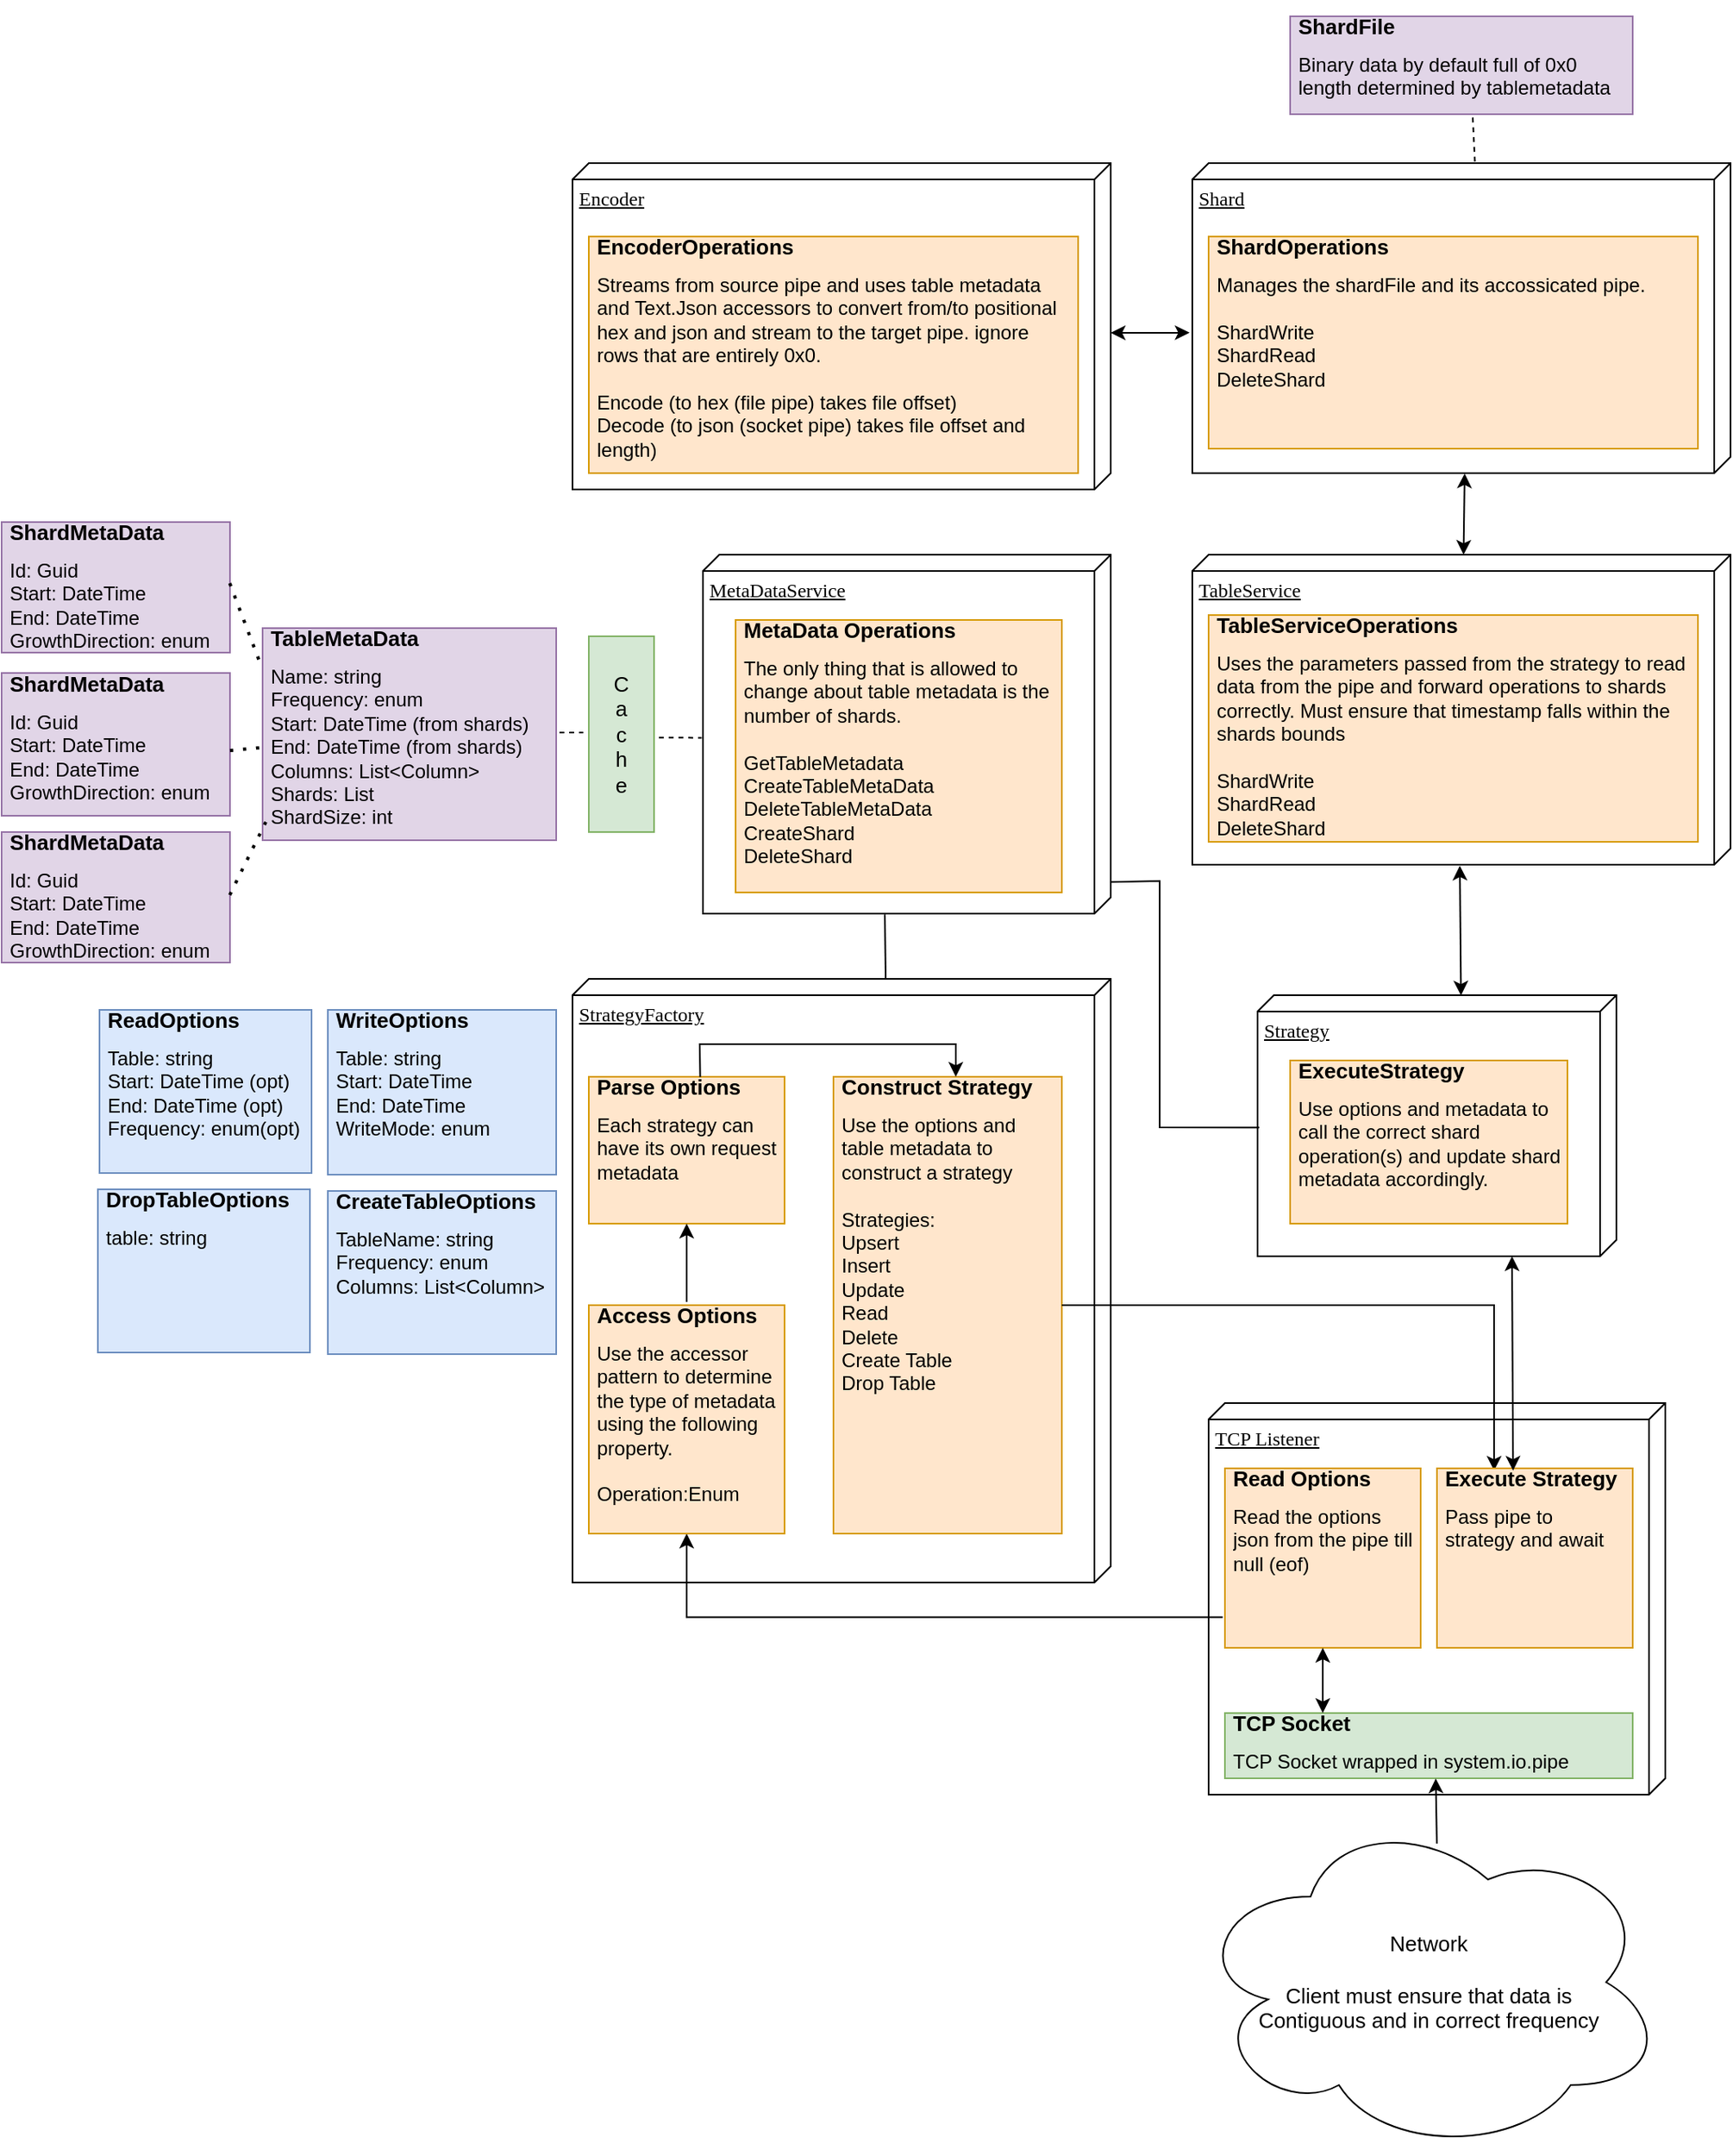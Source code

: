 <mxfile version="17.2.4" type="device"><diagram name="Page-1" id="5f0bae14-7c28-e335-631c-24af17079c00"><mxGraphModel dx="942" dy="1025" grid="0" gridSize="10" guides="0" tooltips="1" connect="0" arrows="1" fold="1" page="0" pageScale="1" pageWidth="1200" pageHeight="2600" background="none" math="0" shadow="0"><root><mxCell id="0"/><mxCell id="1" parent="0"/><mxCell id="j95feZ69EYz5Z8YsisE--3" value="StrategyFactory" style="verticalAlign=top;align=left;spacingTop=8;spacingLeft=2;spacingRight=12;shape=cube;size=10;direction=south;fontStyle=4;html=1;rounded=0;shadow=0;comic=0;labelBackgroundColor=none;strokeWidth=1;fontFamily=Verdana;fontSize=12" parent="1" vertex="1"><mxGeometry x="780" y="910" width="330" height="370" as="geometry"/></mxCell><mxCell id="39150e848f15840c-3" value="TCP Listener" style="verticalAlign=top;align=left;spacingTop=8;spacingLeft=2;spacingRight=12;shape=cube;size=10;direction=south;fontStyle=4;html=1;rounded=0;shadow=0;comic=0;labelBackgroundColor=none;strokeWidth=1;fontFamily=Verdana;fontSize=12" parent="1" vertex="1"><mxGeometry x="1170" y="1170" width="280" height="240" as="geometry"/></mxCell><mxCell id="j95feZ69EYz5Z8YsisE--12" style="edgeStyle=orthogonalEdgeStyle;rounded=0;orthogonalLoop=1;jettySize=auto;html=1;exitX=-0.011;exitY=0.829;exitDx=0;exitDy=0;entryX=0.5;entryY=1;entryDx=0;entryDy=0;fontSize=13;exitPerimeter=0;" parent="1" source="j95feZ69EYz5Z8YsisE--67" target="j95feZ69EYz5Z8YsisE--6" edge="1"><mxGeometry relative="1" as="geometry"><mxPoint x="1070" y="1230" as="sourcePoint"/></mxGeometry></mxCell><mxCell id="j95feZ69EYz5Z8YsisE--6" value="&lt;h1 style=&quot;font-size: 13px&quot;&gt;Access Options&lt;/h1&gt;&lt;div&gt;Use the accessor pattern to determine the type of metadata using the following property.&lt;/div&gt;&lt;div&gt;&lt;br&gt;&lt;/div&gt;&lt;div&gt;Operation:Enum&lt;/div&gt;" style="text;html=1;strokeColor=#d79b00;fillColor=#ffe6cc;spacing=5;spacingTop=-20;whiteSpace=wrap;overflow=hidden;rounded=0;align=left;" parent="1" vertex="1"><mxGeometry x="790" y="1110" width="120" height="140" as="geometry"/></mxCell><mxCell id="j95feZ69EYz5Z8YsisE--10" value="&lt;h1 style=&quot;font-size: 13px&quot;&gt;Construct Strategy&lt;/h1&gt;&lt;div&gt;Use the options and table metadata to construct a strategy&lt;/div&gt;&lt;div&gt;&lt;br&gt;&lt;/div&gt;&lt;div&gt;Strategies:&lt;/div&gt;&lt;div&gt;Upsert&lt;/div&gt;&lt;div&gt;Insert&lt;/div&gt;&lt;div&gt;Update&lt;/div&gt;&lt;div&gt;Read&lt;/div&gt;&lt;div&gt;Delete&lt;/div&gt;&lt;div&gt;Create Table&lt;/div&gt;&lt;div&gt;Drop Table&lt;/div&gt;" style="text;html=1;strokeColor=#d79b00;fillColor=#ffe6cc;spacing=5;spacingTop=-20;whiteSpace=wrap;overflow=hidden;rounded=0;align=left;" parent="1" vertex="1"><mxGeometry x="940" y="970" width="140" height="280" as="geometry"/></mxCell><mxCell id="j95feZ69EYz5Z8YsisE--13" value="Strategy" style="verticalAlign=top;align=left;spacingTop=8;spacingLeft=2;spacingRight=12;shape=cube;size=10;direction=south;fontStyle=4;html=1;rounded=0;shadow=0;comic=0;labelBackgroundColor=none;strokeWidth=1;fontFamily=Verdana;fontSize=12" parent="1" vertex="1"><mxGeometry x="1200" y="920" width="220" height="160" as="geometry"/></mxCell><mxCell id="j95feZ69EYz5Z8YsisE--15" value="" style="endArrow=classic;html=1;rounded=0;fontSize=13;entryX=0.292;entryY=0.013;entryDx=0;entryDy=0;entryPerimeter=0;" parent="1" source="j95feZ69EYz5Z8YsisE--10" target="j95feZ69EYz5Z8YsisE--68" edge="1"><mxGeometry width="50" height="50" relative="1" as="geometry"><mxPoint x="1180" y="1010" as="sourcePoint"/><mxPoint x="1213" y="1201.02" as="targetPoint"/><Array as="points"><mxPoint x="1345" y="1110"/></Array></mxGeometry></mxCell><mxCell id="j95feZ69EYz5Z8YsisE--17" value="TableService" style="verticalAlign=top;align=left;spacingTop=8;spacingLeft=2;spacingRight=12;shape=cube;size=10;direction=south;fontStyle=4;html=1;rounded=0;shadow=0;comic=0;labelBackgroundColor=none;strokeWidth=1;fontFamily=Verdana;fontSize=12" parent="1" vertex="1"><mxGeometry x="1160" y="650" width="330" height="190" as="geometry"/></mxCell><mxCell id="j95feZ69EYz5Z8YsisE--21" value="Shard" style="verticalAlign=top;align=left;spacingTop=8;spacingLeft=2;spacingRight=12;shape=cube;size=10;direction=south;fontStyle=4;html=1;rounded=0;shadow=0;comic=0;labelBackgroundColor=none;strokeWidth=1;fontFamily=Verdana;fontSize=12;" parent="1" vertex="1"><mxGeometry x="1160" y="410" width="330" height="190" as="geometry"/></mxCell><mxCell id="j95feZ69EYz5Z8YsisE--25" value="&lt;h1 style=&quot;font-size: 13px&quot;&gt;Parse Options&lt;/h1&gt;&lt;div&gt;Each strategy can have its own request metadata&lt;/div&gt;" style="text;html=1;strokeColor=#d79b00;fillColor=#ffe6cc;spacing=5;spacingTop=-20;whiteSpace=wrap;overflow=hidden;rounded=0;align=left;" parent="1" vertex="1"><mxGeometry x="790" y="970" width="120" height="90" as="geometry"/></mxCell><mxCell id="j95feZ69EYz5Z8YsisE--27" value="&lt;h1 style=&quot;font-size: 13px&quot;&gt;DropTableOptions&lt;/h1&gt;&lt;div&gt;table: string&lt;/div&gt;" style="text;html=1;strokeColor=#6c8ebf;fillColor=#dae8fc;spacing=5;spacingTop=-20;whiteSpace=wrap;overflow=hidden;rounded=0;align=left;" parent="1" vertex="1"><mxGeometry x="489" y="1039" width="130" height="100" as="geometry"/></mxCell><mxCell id="j95feZ69EYz5Z8YsisE--28" value="&lt;h1 style=&quot;font-size: 13px&quot;&gt;CreateTableOptions&lt;/h1&gt;&lt;div&gt;TableName: string&lt;/div&gt;&lt;div&gt;Frequency: enum&lt;/div&gt;&lt;div&gt;Columns: List&amp;lt;Column&amp;gt;&lt;/div&gt;" style="text;html=1;strokeColor=#6c8ebf;fillColor=#dae8fc;spacing=5;spacingTop=-20;whiteSpace=wrap;overflow=hidden;rounded=0;align=left;" parent="1" vertex="1"><mxGeometry x="630" y="1040" width="140" height="100" as="geometry"/></mxCell><mxCell id="j95feZ69EYz5Z8YsisE--29" value="&lt;h1 style=&quot;font-size: 13px&quot;&gt;WriteOptions&lt;/h1&gt;&lt;div&gt;Table: string&lt;/div&gt;&lt;div&gt;Start: DateTime&lt;/div&gt;&lt;div&gt;End: DateTime&lt;/div&gt;&lt;div&gt;WriteMode: enum&lt;/div&gt;" style="text;html=1;strokeColor=#6c8ebf;fillColor=#dae8fc;spacing=5;spacingTop=-20;whiteSpace=wrap;overflow=hidden;rounded=0;align=left;" parent="1" vertex="1"><mxGeometry x="630" y="929" width="140" height="101" as="geometry"/></mxCell><mxCell id="j95feZ69EYz5Z8YsisE--30" value="&lt;h1 style=&quot;font-size: 13px&quot;&gt;ReadOptions&lt;/h1&gt;&lt;div&gt;Table: string&lt;/div&gt;&lt;div&gt;Start: DateTime (opt)&lt;/div&gt;&lt;div&gt;End: DateTime (opt)&lt;/div&gt;&lt;div&gt;Frequency: enum(opt)&lt;/div&gt;" style="text;html=1;strokeColor=#6c8ebf;fillColor=#dae8fc;spacing=5;spacingTop=-20;whiteSpace=wrap;overflow=hidden;rounded=0;align=left;" parent="1" vertex="1"><mxGeometry x="490" y="929" width="130" height="100" as="geometry"/></mxCell><mxCell id="j95feZ69EYz5Z8YsisE--33" value="" style="endArrow=classic;html=1;rounded=0;fontSize=13;exitX=0.5;exitY=-0.014;exitDx=0;exitDy=0;exitPerimeter=0;" parent="1" source="j95feZ69EYz5Z8YsisE--6" edge="1"><mxGeometry width="50" height="50" relative="1" as="geometry"><mxPoint x="1030" y="1070" as="sourcePoint"/><mxPoint x="850" y="1060" as="targetPoint"/></mxGeometry></mxCell><mxCell id="j95feZ69EYz5Z8YsisE--34" value="" style="endArrow=classic;html=1;rounded=0;fontSize=13;exitX=0.569;exitY=0.002;exitDx=0;exitDy=0;exitPerimeter=0;" parent="1" source="j95feZ69EYz5Z8YsisE--25" edge="1"><mxGeometry width="50" height="50" relative="1" as="geometry"><mxPoint x="1030" y="1070" as="sourcePoint"/><mxPoint x="1015" y="970" as="targetPoint"/><Array as="points"><mxPoint x="858" y="950"/><mxPoint x="1015" y="950"/></Array></mxGeometry></mxCell><mxCell id="j95feZ69EYz5Z8YsisE--35" value="MetaDataService" style="verticalAlign=top;align=left;spacingTop=8;spacingLeft=2;spacingRight=12;shape=cube;size=10;direction=south;fontStyle=4;html=1;rounded=0;shadow=0;comic=0;labelBackgroundColor=none;strokeWidth=1;fontFamily=Verdana;fontSize=12" parent="1" vertex="1"><mxGeometry x="860" y="650" width="250" height="220" as="geometry"/></mxCell><mxCell id="j95feZ69EYz5Z8YsisE--37" value="&lt;h1 style=&quot;font-size: 13px&quot;&gt;ExecuteStrategy&lt;/h1&gt;&lt;div&gt;Use options and metadata to call the correct shard operation(s) and update shard metadata accordingly.&lt;/div&gt;" style="text;html=1;strokeColor=#d79b00;fillColor=#ffe6cc;spacing=5;spacingTop=-20;whiteSpace=wrap;overflow=hidden;rounded=0;align=left;" parent="1" vertex="1"><mxGeometry x="1220" y="960" width="170" height="100" as="geometry"/></mxCell><mxCell id="j95feZ69EYz5Z8YsisE--38" value="&lt;h1 style=&quot;font-size: 13px&quot;&gt;MetaData Operations&lt;/h1&gt;&lt;div&gt;The only thing that is allowed to change about table metadata is the number of shards.&lt;/div&gt;&lt;div&gt;&lt;br&gt;&lt;/div&gt;&lt;div&gt;GetTableMetadata&lt;/div&gt;&lt;div&gt;CreateTableMetaData&lt;/div&gt;&lt;div&gt;DeleteTableMetaData&lt;/div&gt;&lt;div&gt;&lt;span&gt;CreateShard&lt;/span&gt;&lt;br&gt;&lt;/div&gt;&lt;div&gt;DeleteShard&lt;/div&gt;" style="text;html=1;strokeColor=#d79b00;fillColor=#ffe6cc;spacing=5;spacingTop=-20;whiteSpace=wrap;overflow=hidden;rounded=0;align=left;" parent="1" vertex="1"><mxGeometry x="880" y="690" width="200" height="167" as="geometry"/></mxCell><mxCell id="j95feZ69EYz5Z8YsisE--39" value="&lt;h1 style=&quot;font-size: 13px&quot;&gt;TableServiceOperations&lt;/h1&gt;&lt;div&gt;Uses the parameters passed from the strategy to read data from the pipe and forward operations to shards correctly. Must ensure that timestamp falls within the shards bounds&lt;/div&gt;&lt;div&gt;&lt;br&gt;&lt;/div&gt;&lt;div&gt;ShardWrite&lt;/div&gt;&lt;div&gt;ShardRead&lt;/div&gt;&lt;div&gt;DeleteShard&lt;/div&gt;&lt;div&gt;&lt;br&gt;&lt;/div&gt;" style="text;html=1;strokeColor=#d79b00;fillColor=#ffe6cc;spacing=5;spacingTop=-20;whiteSpace=wrap;overflow=hidden;rounded=0;align=left;" parent="1" vertex="1"><mxGeometry x="1170" y="687" width="300" height="139" as="geometry"/></mxCell><mxCell id="j95feZ69EYz5Z8YsisE--44" value="&lt;h1 style=&quot;font-size: 13px&quot;&gt;TableMetaData&lt;/h1&gt;&lt;div&gt;Name: string&lt;/div&gt;&lt;div&gt;Frequency: enum&lt;/div&gt;&lt;div&gt;Start: DateTime (from shards)&lt;/div&gt;&lt;div&gt;End: DateTime (from shards)&lt;/div&gt;&lt;div&gt;Columns: List&amp;lt;Column&amp;gt;&lt;/div&gt;&lt;div&gt;Shards: List&lt;/div&gt;&lt;div&gt;ShardSize: int&lt;/div&gt;" style="text;html=1;strokeColor=#9673a6;fillColor=#e1d5e7;spacing=5;spacingTop=-20;whiteSpace=wrap;overflow=hidden;rounded=0;align=left;" parent="1" vertex="1"><mxGeometry x="590" y="695" width="180" height="130" as="geometry"/></mxCell><mxCell id="j95feZ69EYz5Z8YsisE--47" value="&lt;h1 style=&quot;font-size: 13px&quot;&gt;ShardMetaData&lt;/h1&gt;&lt;div&gt;Id: Guid&lt;/div&gt;&lt;div&gt;Start: DateTime&lt;/div&gt;&lt;div&gt;End: DateTime&lt;/div&gt;&lt;div&gt;GrowthDirection: enum&lt;/div&gt;" style="text;html=1;strokeColor=#9673a6;fillColor=#e1d5e7;spacing=5;spacingTop=-20;whiteSpace=wrap;overflow=hidden;rounded=0;align=left;" parent="1" vertex="1"><mxGeometry x="430" y="630" width="140" height="80" as="geometry"/></mxCell><mxCell id="j95feZ69EYz5Z8YsisE--50" value="&lt;h1 style=&quot;font-size: 13px&quot;&gt;ShardMetaData&lt;/h1&gt;&lt;div&gt;Id: Guid&lt;/div&gt;&lt;div&gt;Start: DateTime&lt;/div&gt;&lt;div&gt;End: DateTime&lt;/div&gt;&lt;div&gt;GrowthDirection: enum&lt;/div&gt;" style="text;html=1;strokeColor=#9673a6;fillColor=#e1d5e7;spacing=5;spacingTop=-20;whiteSpace=wrap;overflow=hidden;rounded=0;align=left;" parent="1" vertex="1"><mxGeometry x="430" y="722.5" width="140" height="87.5" as="geometry"/></mxCell><mxCell id="j95feZ69EYz5Z8YsisE--51" value="&lt;h1 style=&quot;font-size: 13px&quot;&gt;ShardMetaData&lt;/h1&gt;&lt;div&gt;Id: Guid&lt;/div&gt;&lt;div&gt;Start: DateTime&lt;/div&gt;&lt;div&gt;End: DateTime&lt;/div&gt;&lt;div&gt;GrowthDirection: enum&lt;/div&gt;" style="text;html=1;strokeColor=#9673a6;fillColor=#e1d5e7;spacing=5;spacingTop=-20;whiteSpace=wrap;overflow=hidden;rounded=0;align=left;" parent="1" vertex="1"><mxGeometry x="430" y="820" width="140" height="80" as="geometry"/></mxCell><mxCell id="j95feZ69EYz5Z8YsisE--52" value="" style="endArrow=none;dashed=1;html=1;dashPattern=1 3;strokeWidth=2;rounded=0;fontSize=13;" parent="1" target="j95feZ69EYz5Z8YsisE--44" edge="1"><mxGeometry width="50" height="50" relative="1" as="geometry"><mxPoint x="570" y="770" as="sourcePoint"/><mxPoint x="400" y="780" as="targetPoint"/></mxGeometry></mxCell><mxCell id="j95feZ69EYz5Z8YsisE--53" value="" style="endArrow=none;dashed=1;html=1;dashPattern=1 3;strokeWidth=2;rounded=0;fontSize=13;entryX=-0.012;entryY=0.152;entryDx=0;entryDy=0;entryPerimeter=0;exitX=0.999;exitY=0.469;exitDx=0;exitDy=0;exitPerimeter=0;" parent="1" source="j95feZ69EYz5Z8YsisE--47" target="j95feZ69EYz5Z8YsisE--44" edge="1"><mxGeometry width="50" height="50" relative="1" as="geometry"><mxPoint x="570" y="691" as="sourcePoint"/><mxPoint x="330" y="380" as="targetPoint"/></mxGeometry></mxCell><mxCell id="j95feZ69EYz5Z8YsisE--54" value="" style="endArrow=none;dashed=1;html=1;dashPattern=1 3;strokeWidth=2;rounded=0;fontSize=13;exitX=0.999;exitY=0.482;exitDx=0;exitDy=0;exitPerimeter=0;entryX=0.011;entryY=0.914;entryDx=0;entryDy=0;entryPerimeter=0;" parent="1" source="j95feZ69EYz5Z8YsisE--51" target="j95feZ69EYz5Z8YsisE--44" edge="1"><mxGeometry width="50" height="50" relative="1" as="geometry"><mxPoint x="369.3" y="387.49" as="sourcePoint"/><mxPoint x="340" y="390" as="targetPoint"/></mxGeometry></mxCell><mxCell id="j95feZ69EYz5Z8YsisE--67" value="&lt;h1 style=&quot;font-size: 13px&quot;&gt;Read Options&lt;/h1&gt;&lt;div&gt;Read the options json from the pipe till null (eof)&lt;/div&gt;" style="text;html=1;strokeColor=#d79b00;fillColor=#ffe6cc;spacing=5;spacingTop=-20;whiteSpace=wrap;overflow=hidden;rounded=0;align=left;" parent="1" vertex="1"><mxGeometry x="1180" y="1210" width="120" height="110" as="geometry"/></mxCell><mxCell id="j95feZ69EYz5Z8YsisE--68" value="&lt;h1 style=&quot;font-size: 13px&quot;&gt;Execute Strategy&lt;/h1&gt;&lt;div&gt;Pass pipe to strategy and await&lt;/div&gt;" style="text;html=1;strokeColor=#d79b00;fillColor=#ffe6cc;spacing=5;spacingTop=-20;whiteSpace=wrap;overflow=hidden;rounded=0;align=left;" parent="1" vertex="1"><mxGeometry x="1310" y="1210" width="120" height="110" as="geometry"/></mxCell><mxCell id="j95feZ69EYz5Z8YsisE--69" value="" style="endArrow=classic;startArrow=classic;html=1;rounded=0;fontSize=13;exitX=0.389;exitY=0.013;exitDx=0;exitDy=0;exitPerimeter=0;" parent="1" source="j95feZ69EYz5Z8YsisE--68" edge="1"><mxGeometry width="50" height="50" relative="1" as="geometry"><mxPoint x="1190" y="1040" as="sourcePoint"/><mxPoint x="1356" y="1080" as="targetPoint"/></mxGeometry></mxCell><mxCell id="j95feZ69EYz5Z8YsisE--71" value="" style="endArrow=none;html=1;rounded=0;fontSize=13;exitX=0.912;exitY=0.001;exitDx=0;exitDy=0;exitPerimeter=0;entryX=0.507;entryY=0.995;entryDx=0;entryDy=0;entryPerimeter=0;" parent="1" source="j95feZ69EYz5Z8YsisE--35" target="j95feZ69EYz5Z8YsisE--13" edge="1"><mxGeometry width="50" height="50" relative="1" as="geometry"><mxPoint x="1160" y="1040" as="sourcePoint"/><mxPoint x="1230" y="1000" as="targetPoint"/><Array as="points"><mxPoint x="1140" y="850"/><mxPoint x="1140" y="1001"/></Array></mxGeometry></mxCell><mxCell id="j95feZ69EYz5Z8YsisE--72" value="" style="endArrow=none;html=1;rounded=0;fontSize=13;exitX=1.003;exitY=0.554;exitDx=0;exitDy=0;exitPerimeter=0;" parent="1" source="j95feZ69EYz5Z8YsisE--35" edge="1"><mxGeometry width="50" height="50" relative="1" as="geometry"><mxPoint x="1160" y="1040" as="sourcePoint"/><mxPoint x="972" y="910" as="targetPoint"/></mxGeometry></mxCell><mxCell id="j95feZ69EYz5Z8YsisE--73" value="C&lt;br&gt;a&lt;br&gt;c&lt;br&gt;h&lt;br&gt;e" style="rounded=0;whiteSpace=wrap;html=1;fontSize=13;strokeColor=#82b366;fillColor=#d5e8d4;" parent="1" vertex="1"><mxGeometry x="790" y="700" width="40" height="120" as="geometry"/></mxCell><mxCell id="j95feZ69EYz5Z8YsisE--74" value="" style="endArrow=none;dashed=1;html=1;rounded=0;fontSize=13;exitX=1.074;exitY=0.518;exitDx=0;exitDy=0;exitPerimeter=0;entryX=0.51;entryY=1.003;entryDx=0;entryDy=0;entryPerimeter=0;" parent="1" source="j95feZ69EYz5Z8YsisE--73" target="j95feZ69EYz5Z8YsisE--35" edge="1"><mxGeometry width="50" height="50" relative="1" as="geometry"><mxPoint x="1160" y="1010" as="sourcePoint"/><mxPoint x="1210" y="960" as="targetPoint"/></mxGeometry></mxCell><mxCell id="j95feZ69EYz5Z8YsisE--75" value="" style="endArrow=none;dashed=1;html=1;rounded=0;fontSize=13;exitX=1.011;exitY=0.492;exitDx=0;exitDy=0;exitPerimeter=0;entryX=-0.084;entryY=0.492;entryDx=0;entryDy=0;entryPerimeter=0;" parent="1" source="j95feZ69EYz5Z8YsisE--44" target="j95feZ69EYz5Z8YsisE--73" edge="1"><mxGeometry width="50" height="50" relative="1" as="geometry"><mxPoint x="1160" y="1010" as="sourcePoint"/><mxPoint x="1210" y="960" as="targetPoint"/></mxGeometry></mxCell><mxCell id="j95feZ69EYz5Z8YsisE--76" value="" style="endArrow=classic;startArrow=classic;html=1;rounded=0;fontSize=13;entryX=1.003;entryY=0.503;entryDx=0;entryDy=0;entryPerimeter=0;exitX=0.001;exitY=0.433;exitDx=0;exitDy=0;exitPerimeter=0;" parent="1" source="j95feZ69EYz5Z8YsisE--13" target="j95feZ69EYz5Z8YsisE--17" edge="1"><mxGeometry width="50" height="50" relative="1" as="geometry"><mxPoint x="1130" y="1010" as="sourcePoint"/><mxPoint x="1180" y="960" as="targetPoint"/></mxGeometry></mxCell><mxCell id="j95feZ69EYz5Z8YsisE--77" value="&lt;h1 style=&quot;font-size: 13px&quot;&gt;TCP Socket&lt;/h1&gt;&lt;div&gt;TCP Socket wrapped in system.io.pipe&lt;/div&gt;" style="text;html=1;strokeColor=#82b366;fillColor=#d5e8d4;spacing=5;spacingTop=-20;whiteSpace=wrap;overflow=hidden;rounded=0;align=left;" parent="1" vertex="1"><mxGeometry x="1180" y="1360" width="250" height="40" as="geometry"/></mxCell><mxCell id="j95feZ69EYz5Z8YsisE--78" value="" style="endArrow=classic;startArrow=classic;html=1;rounded=0;fontSize=13;" parent="1" edge="1"><mxGeometry width="50" height="50" relative="1" as="geometry"><mxPoint x="1240" y="1360" as="sourcePoint"/><mxPoint x="1240" y="1320" as="targetPoint"/></mxGeometry></mxCell><mxCell id="j95feZ69EYz5Z8YsisE--79" value="&lt;h1 style=&quot;font-size: 13px&quot;&gt;ShardOperations&lt;/h1&gt;&lt;div&gt;Manages the shardFile and its accossicated pipe.&lt;/div&gt;&lt;div&gt;&lt;br&gt;&lt;/div&gt;&lt;div&gt;ShardWrite&lt;/div&gt;&lt;div&gt;ShardRead&lt;/div&gt;&lt;div&gt;DeleteShard&lt;/div&gt;&lt;div&gt;&lt;br&gt;&lt;/div&gt;" style="text;html=1;strokeColor=#d79b00;fillColor=#ffe6cc;spacing=5;spacingTop=-20;whiteSpace=wrap;overflow=hidden;rounded=0;align=left;" parent="1" vertex="1"><mxGeometry x="1170" y="455" width="300" height="130" as="geometry"/></mxCell><mxCell id="j95feZ69EYz5Z8YsisE--80" value="Encoder" style="verticalAlign=top;align=left;spacingTop=8;spacingLeft=2;spacingRight=12;shape=cube;size=10;direction=south;fontStyle=4;html=1;rounded=0;shadow=0;comic=0;labelBackgroundColor=none;strokeWidth=1;fontFamily=Verdana;fontSize=12;" parent="1" vertex="1"><mxGeometry x="780" y="410" width="330" height="200" as="geometry"/></mxCell><mxCell id="j95feZ69EYz5Z8YsisE--81" value="Network&lt;br&gt;&lt;br&gt;Client must ensure that data is&lt;br&gt;Contiguous and in correct frequency" style="ellipse;shape=cloud;whiteSpace=wrap;html=1;fontSize=13;strokeColor=default;" parent="1" vertex="1"><mxGeometry x="1160" y="1420" width="290" height="210" as="geometry"/></mxCell><mxCell id="j95feZ69EYz5Z8YsisE--82" value="" style="endArrow=classic;html=1;rounded=0;fontSize=13;exitX=0.517;exitY=0.095;exitDx=0;exitDy=0;exitPerimeter=0;entryX=0.517;entryY=1.003;entryDx=0;entryDy=0;entryPerimeter=0;" parent="1" source="j95feZ69EYz5Z8YsisE--81" target="j95feZ69EYz5Z8YsisE--77" edge="1"><mxGeometry relative="1" as="geometry"><mxPoint x="1090" y="1150" as="sourcePoint"/><mxPoint x="1190" y="1150" as="targetPoint"/></mxGeometry></mxCell><mxCell id="j95feZ69EYz5Z8YsisE--84" value="&lt;h1 style=&quot;font-size: 13px&quot;&gt;ShardFile&lt;/h1&gt;&lt;div&gt;Binary data by default full of 0x0 length determined by tablemetadata&lt;/div&gt;" style="text;html=1;strokeColor=#9673a6;fillColor=#e1d5e7;spacing=5;spacingTop=-20;whiteSpace=wrap;overflow=hidden;rounded=0;align=left;" parent="1" vertex="1"><mxGeometry x="1220" y="320" width="210" height="60" as="geometry"/></mxCell><mxCell id="j95feZ69EYz5Z8YsisE--85" value="&lt;h1 style=&quot;font-size: 13px&quot;&gt;EncoderOperations&lt;/h1&gt;&lt;div&gt;Streams from source pipe and uses table metadata and Text.Json accessors to convert from/to positional hex and json and stream to the target pipe. ignore rows that are entirely 0x0.&lt;/div&gt;&lt;div&gt;&lt;br&gt;&lt;/div&gt;&lt;div&gt;Encode (to hex (file pipe) takes file offset)&lt;/div&gt;&lt;div&gt;Decode (to json (socket pipe) takes file offset and length)&lt;/div&gt;&lt;div&gt;&lt;br&gt;&lt;/div&gt;" style="text;html=1;strokeColor=#d79b00;fillColor=#ffe6cc;spacing=5;spacingTop=-20;whiteSpace=wrap;overflow=hidden;rounded=0;align=left;" parent="1" vertex="1"><mxGeometry x="790" y="455" width="300" height="145" as="geometry"/></mxCell><mxCell id="j95feZ69EYz5Z8YsisE--87" value="" style="endArrow=classic;startArrow=classic;html=1;rounded=0;fontSize=13;entryX=0.547;entryY=1.005;entryDx=0;entryDy=0;entryPerimeter=0;" parent="1" target="j95feZ69EYz5Z8YsisE--21" edge="1"><mxGeometry width="50" height="50" relative="1" as="geometry"><mxPoint x="1110" y="514" as="sourcePoint"/><mxPoint x="1100" y="1000" as="targetPoint"/></mxGeometry></mxCell><mxCell id="j95feZ69EYz5Z8YsisE--88" value="" style="endArrow=classic;startArrow=classic;html=1;rounded=0;fontSize=13;entryX=1.001;entryY=0.494;entryDx=0;entryDy=0;entryPerimeter=0;" parent="1" source="j95feZ69EYz5Z8YsisE--17" target="j95feZ69EYz5Z8YsisE--21" edge="1"><mxGeometry width="50" height="50" relative="1" as="geometry"><mxPoint x="1020" y="980" as="sourcePoint"/><mxPoint x="1070" y="930" as="targetPoint"/></mxGeometry></mxCell><mxCell id="j95feZ69EYz5Z8YsisE--89" value="" style="endArrow=none;dashed=1;html=1;rounded=0;fontSize=13;entryX=0.533;entryY=1.025;entryDx=0;entryDy=0;entryPerimeter=0;exitX=-0.005;exitY=0.475;exitDx=0;exitDy=0;exitPerimeter=0;" parent="1" source="j95feZ69EYz5Z8YsisE--21" target="j95feZ69EYz5Z8YsisE--84" edge="1"><mxGeometry width="50" height="50" relative="1" as="geometry"><mxPoint x="1020" y="1050" as="sourcePoint"/><mxPoint x="1070" y="1000" as="targetPoint"/></mxGeometry></mxCell></root></mxGraphModel></diagram></mxfile>